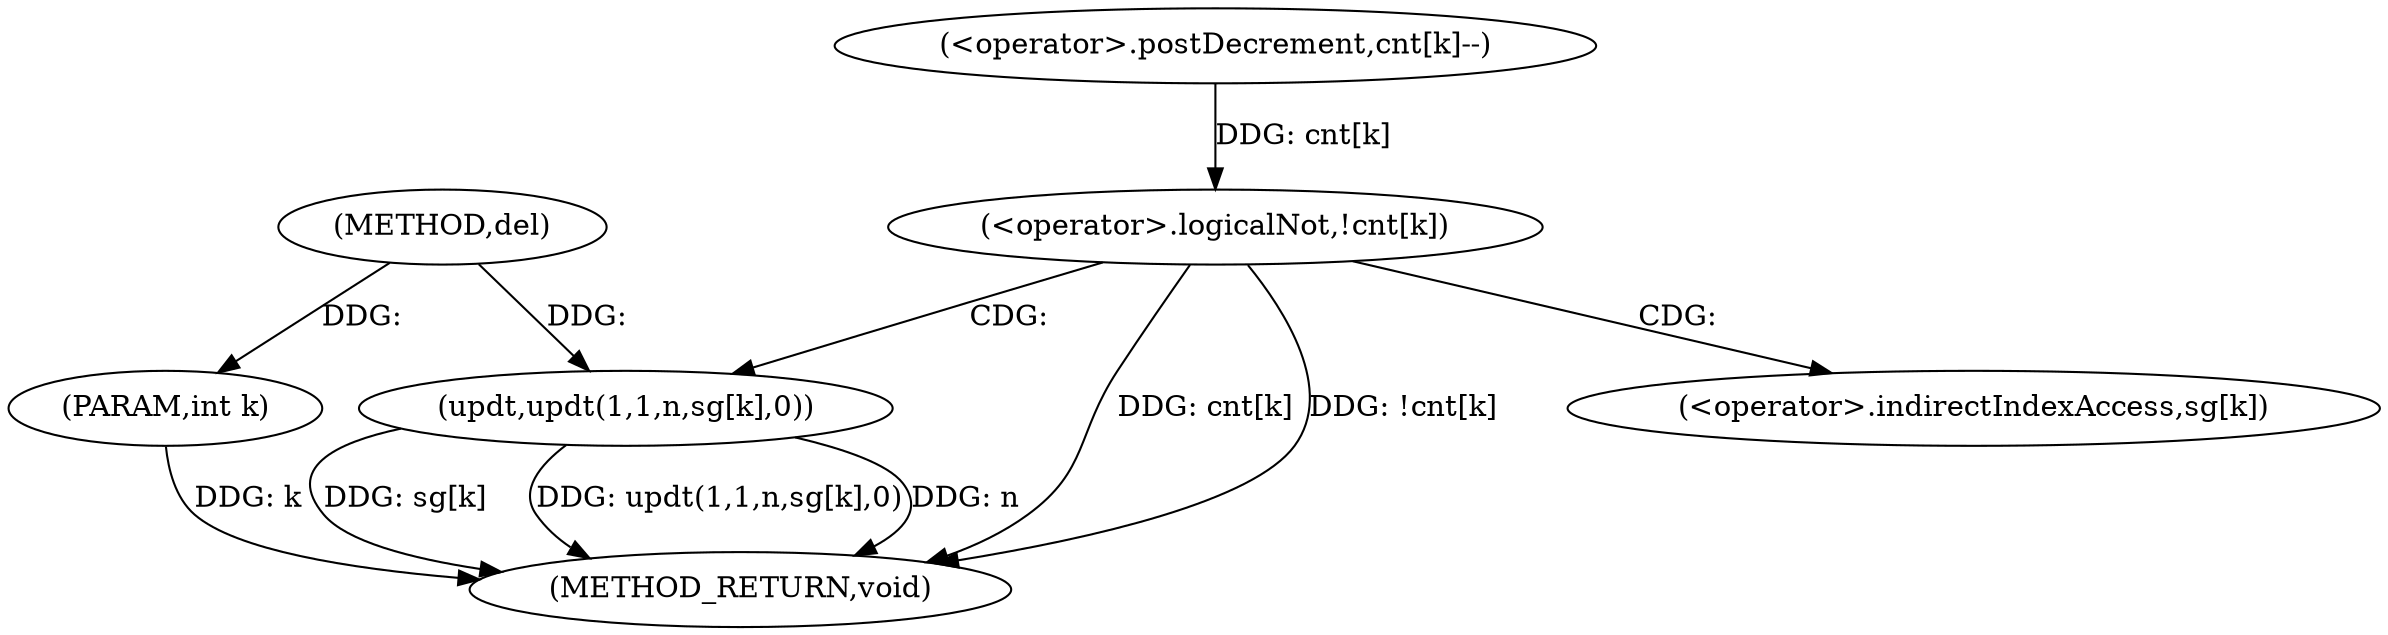 digraph "del" {  
"1000723" [label = "(METHOD,del)" ]
"1000743" [label = "(METHOD_RETURN,void)" ]
"1000724" [label = "(PARAM,int k)" ]
"1000726" [label = "(<operator>.postDecrement,cnt[k]--)" ]
"1000731" [label = "(<operator>.logicalNot,!cnt[k])" ]
"1000735" [label = "(updt,updt(1,1,n,sg[k],0))" ]
"1000739" [label = "(<operator>.indirectIndexAccess,sg[k])" ]
  "1000724" -> "1000743"  [ label = "DDG: k"] 
  "1000731" -> "1000743"  [ label = "DDG: cnt[k]"] 
  "1000731" -> "1000743"  [ label = "DDG: !cnt[k]"] 
  "1000735" -> "1000743"  [ label = "DDG: sg[k]"] 
  "1000735" -> "1000743"  [ label = "DDG: updt(1,1,n,sg[k],0)"] 
  "1000735" -> "1000743"  [ label = "DDG: n"] 
  "1000723" -> "1000724"  [ label = "DDG: "] 
  "1000726" -> "1000731"  [ label = "DDG: cnt[k]"] 
  "1000723" -> "1000735"  [ label = "DDG: "] 
  "1000731" -> "1000739"  [ label = "CDG: "] 
  "1000731" -> "1000735"  [ label = "CDG: "] 
}
